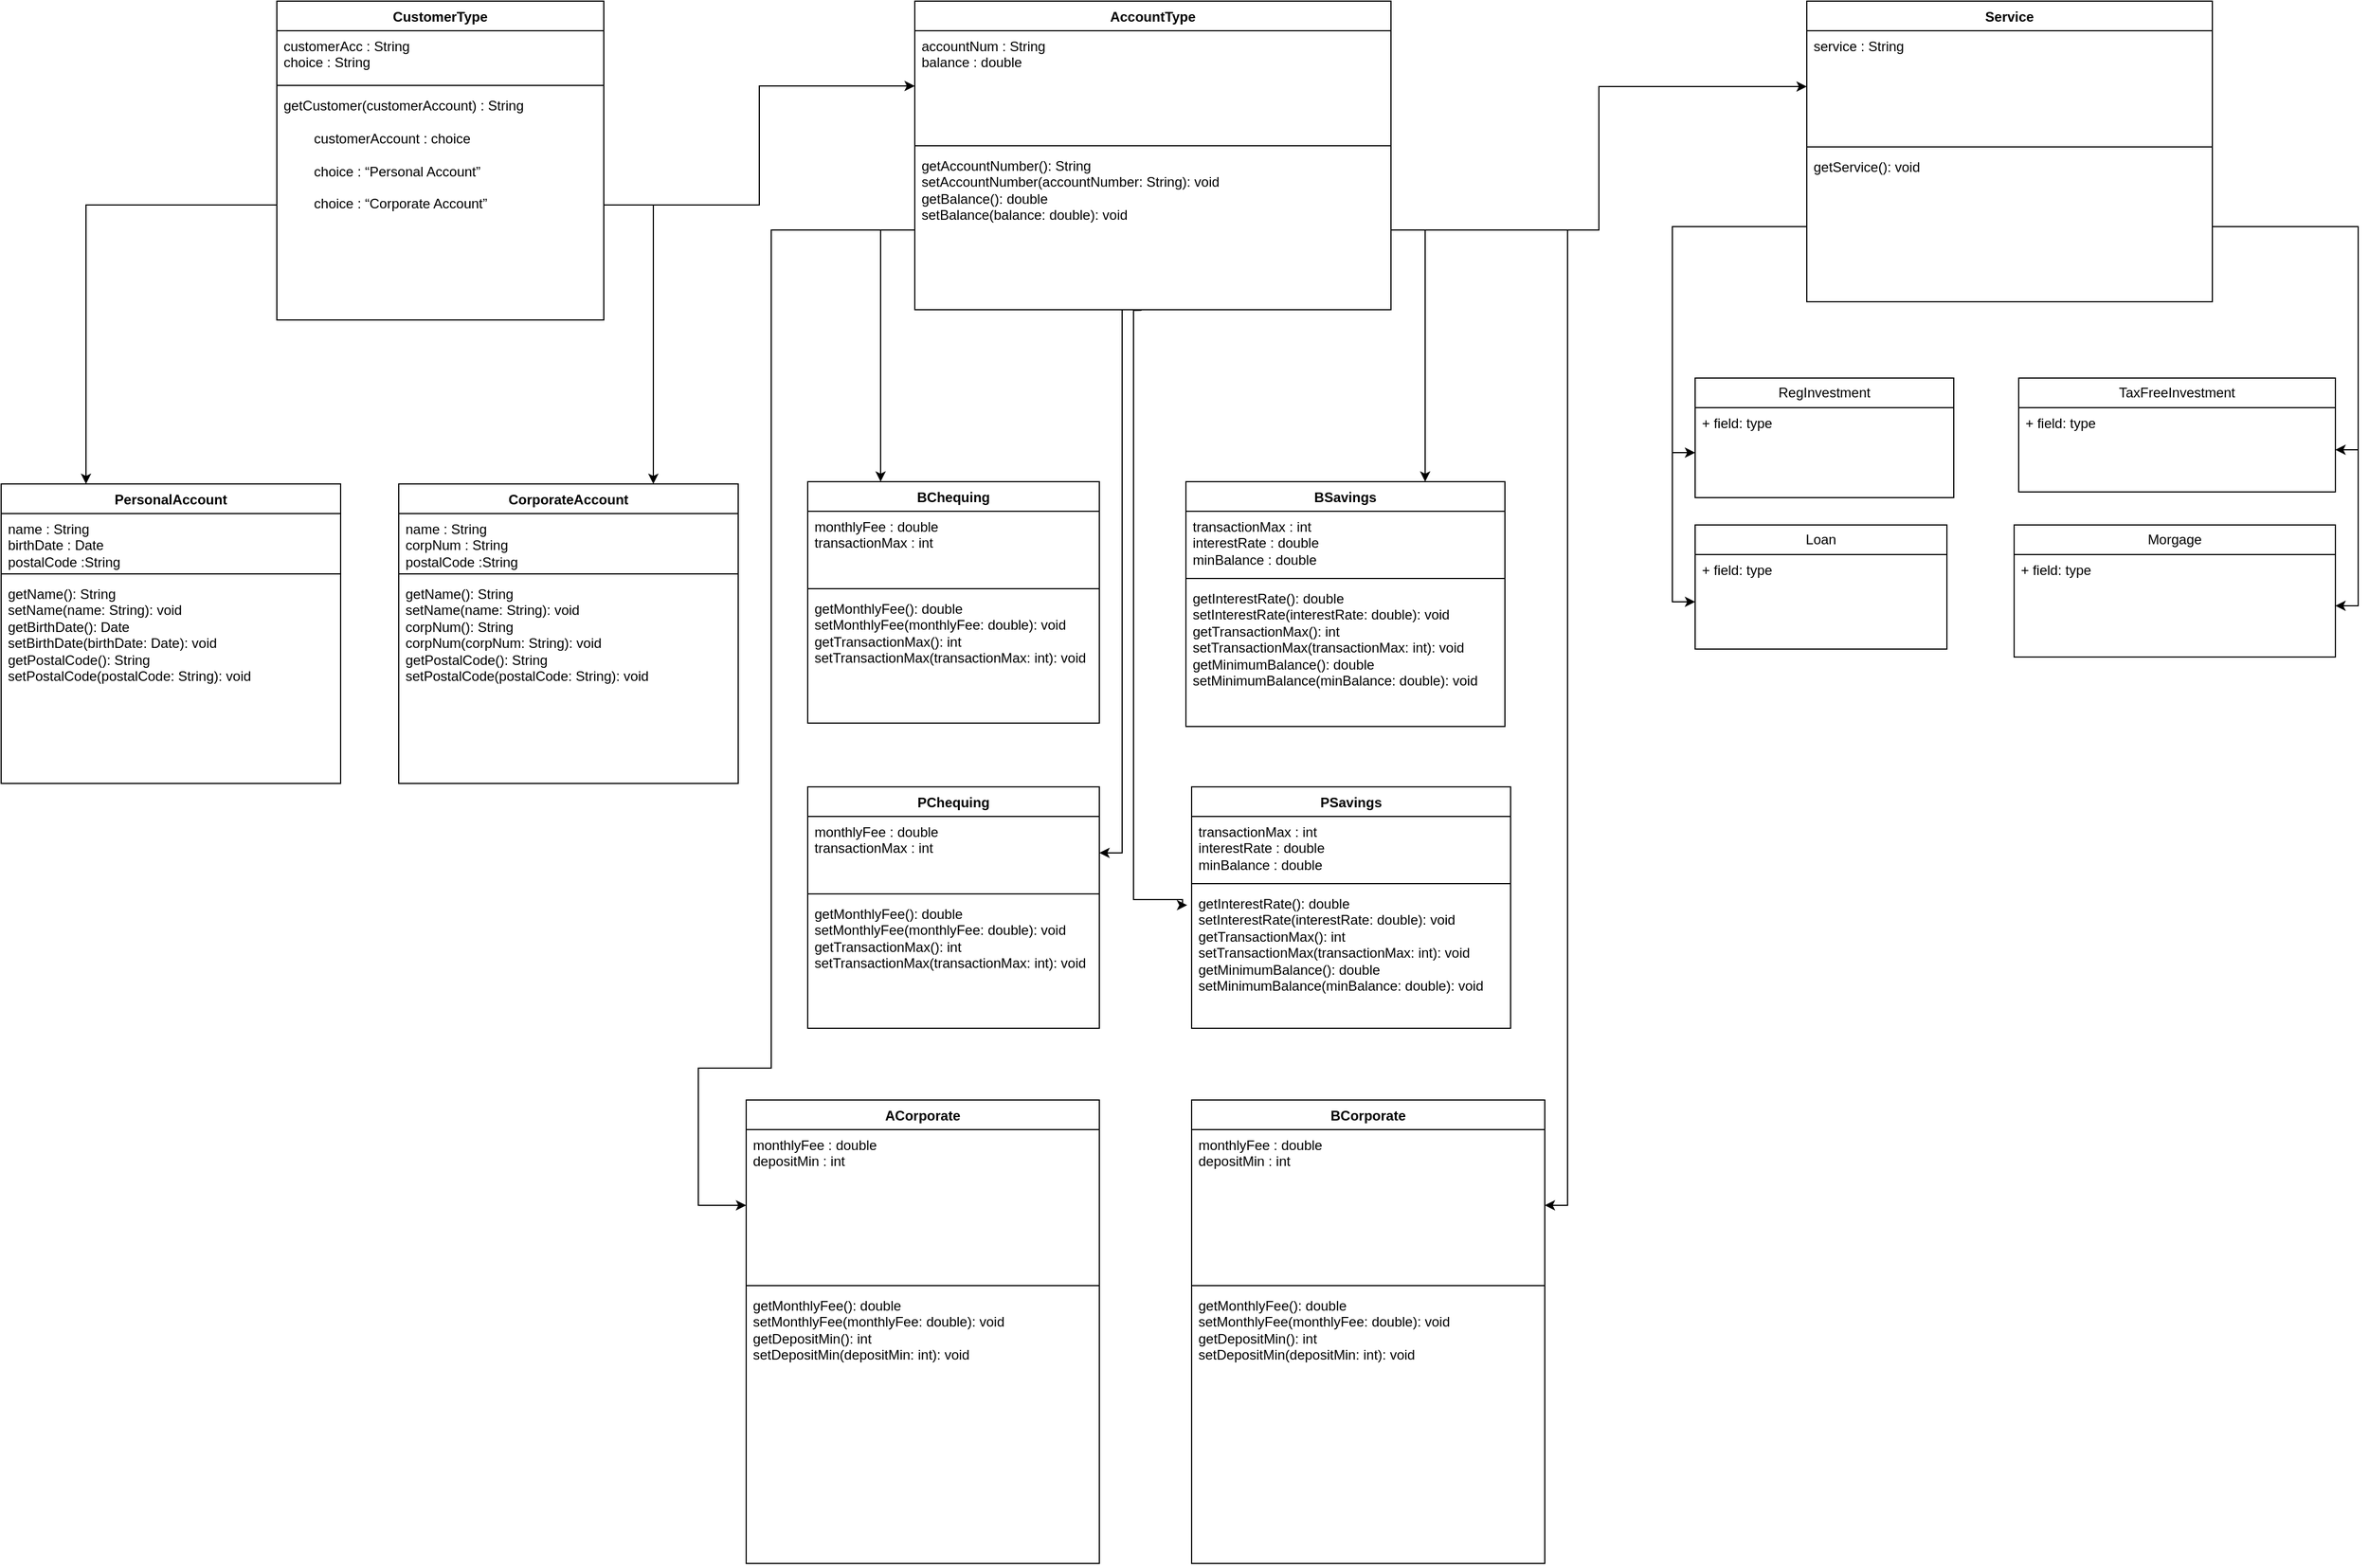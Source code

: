 <mxfile version="24.0.1" type="github">
  <diagram name="Page-1" id="QCnrgxPeKVAtoiX1jV0b">
    <mxGraphModel dx="2439" dy="1346" grid="0" gridSize="10" guides="1" tooltips="1" connect="1" arrows="1" fold="1" page="0" pageScale="1" pageWidth="850" pageHeight="1100" math="0" shadow="0">
      <root>
        <mxCell id="0" />
        <mxCell id="1" parent="0" />
        <mxCell id="JyriEMfmjadqsh-ZED06-1" value="CustomerType" style="swimlane;fontStyle=1;align=center;verticalAlign=top;childLayout=stackLayout;horizontal=1;startSize=26;horizontalStack=0;resizeParent=1;resizeParentMax=0;resizeLast=0;collapsible=1;marginBottom=0;whiteSpace=wrap;html=1;" parent="1" vertex="1">
          <mxGeometry x="-257" y="-234" width="287" height="280" as="geometry" />
        </mxCell>
        <mxCell id="JyriEMfmjadqsh-ZED06-2" value="customerAcc : String&lt;br&gt;choice : String" style="text;strokeColor=none;fillColor=none;align=left;verticalAlign=top;spacingLeft=4;spacingRight=4;overflow=hidden;rotatable=0;points=[[0,0.5],[1,0.5]];portConstraint=eastwest;whiteSpace=wrap;html=1;" parent="JyriEMfmjadqsh-ZED06-1" vertex="1">
          <mxGeometry y="26" width="287" height="44" as="geometry" />
        </mxCell>
        <mxCell id="JyriEMfmjadqsh-ZED06-3" value="" style="line;strokeWidth=1;fillColor=none;align=left;verticalAlign=middle;spacingTop=-1;spacingLeft=3;spacingRight=3;rotatable=0;labelPosition=right;points=[];portConstraint=eastwest;strokeColor=inherit;" parent="JyriEMfmjadqsh-ZED06-1" vertex="1">
          <mxGeometry y="70" width="287" height="8" as="geometry" />
        </mxCell>
        <mxCell id="JyriEMfmjadqsh-ZED06-4" value="getCustomer(customerAccount) : String&lt;div&gt;&lt;br&gt;&lt;/div&gt;&lt;div&gt;&lt;span style=&quot;white-space: pre;&quot;&gt;&#x9;&lt;/span&gt;customerAccount : choice&lt;/div&gt;&lt;div&gt;&lt;span style=&quot;white-space: pre;&quot;&gt;&#x9;&lt;/span&gt;&lt;br&gt;&lt;/div&gt;&lt;div&gt;&lt;span style=&quot;white-space: pre;&quot;&gt;&#x9;choice : “Personal Account”&lt;/span&gt;&lt;br&gt;&lt;/div&gt;&lt;div&gt;&lt;span style=&quot;white-space: pre;&quot;&gt;&lt;span style=&quot;white-space: pre;&quot;&gt;&#x9;&lt;/span&gt;&lt;br&gt;&lt;/span&gt;&lt;/div&gt;&lt;div&gt;&lt;span style=&quot;white-space: pre;&quot;&gt;&lt;span style=&quot;white-space: pre;&quot;&gt;&#x9;choice : “Corporate Account”&lt;/span&gt;&lt;/span&gt;&lt;/div&gt;&lt;div&gt;&lt;br&gt;&lt;/div&gt;&lt;div&gt;&lt;br&gt;&lt;/div&gt;" style="text;strokeColor=none;fillColor=none;align=left;verticalAlign=top;spacingLeft=4;spacingRight=4;overflow=hidden;rotatable=0;points=[[0,0.5],[1,0.5]];portConstraint=eastwest;whiteSpace=wrap;html=1;" parent="JyriEMfmjadqsh-ZED06-1" vertex="1">
          <mxGeometry y="78" width="287" height="202" as="geometry" />
        </mxCell>
        <mxCell id="JyriEMfmjadqsh-ZED06-5" value="AccountType" style="swimlane;fontStyle=1;align=center;verticalAlign=top;childLayout=stackLayout;horizontal=1;startSize=26;horizontalStack=0;resizeParent=1;resizeParentMax=0;resizeLast=0;collapsible=1;marginBottom=0;whiteSpace=wrap;html=1;" parent="1" vertex="1">
          <mxGeometry x="303" y="-234" width="418" height="271" as="geometry" />
        </mxCell>
        <mxCell id="JyriEMfmjadqsh-ZED06-6" value="accountNum : String&lt;div&gt;balance : double&lt;/div&gt;" style="text;strokeColor=none;fillColor=none;align=left;verticalAlign=top;spacingLeft=4;spacingRight=4;overflow=hidden;rotatable=0;points=[[0,0.5],[1,0.5]];portConstraint=eastwest;whiteSpace=wrap;html=1;" parent="JyriEMfmjadqsh-ZED06-5" vertex="1">
          <mxGeometry y="26" width="418" height="97" as="geometry" />
        </mxCell>
        <mxCell id="JyriEMfmjadqsh-ZED06-7" value="" style="line;strokeWidth=1;fillColor=none;align=left;verticalAlign=middle;spacingTop=-1;spacingLeft=3;spacingRight=3;rotatable=0;labelPosition=right;points=[];portConstraint=eastwest;strokeColor=inherit;" parent="JyriEMfmjadqsh-ZED06-5" vertex="1">
          <mxGeometry y="123" width="418" height="8" as="geometry" />
        </mxCell>
        <mxCell id="JyriEMfmjadqsh-ZED06-8" value="getAccountNumber(): String&amp;nbsp;&lt;div&gt;setAccountNumber(accountNumber: String): void&amp;nbsp;&lt;/div&gt;&lt;div&gt;getBalance(): double&amp;nbsp;&lt;/div&gt;&lt;div&gt;setBalance(balance: double): void&lt;/div&gt;" style="text;strokeColor=none;fillColor=none;align=left;verticalAlign=top;spacingLeft=4;spacingRight=4;overflow=hidden;rotatable=0;points=[[0,0.5],[1,0.5]];portConstraint=eastwest;whiteSpace=wrap;html=1;" parent="JyriEMfmjadqsh-ZED06-5" vertex="1">
          <mxGeometry y="131" width="418" height="140" as="geometry" />
        </mxCell>
        <mxCell id="JyriEMfmjadqsh-ZED06-9" value="Service" style="swimlane;fontStyle=1;align=center;verticalAlign=top;childLayout=stackLayout;horizontal=1;startSize=26;horizontalStack=0;resizeParent=1;resizeParentMax=0;resizeLast=0;collapsible=1;marginBottom=0;whiteSpace=wrap;html=1;" parent="1" vertex="1">
          <mxGeometry x="1086" y="-234" width="356" height="264" as="geometry" />
        </mxCell>
        <mxCell id="JyriEMfmjadqsh-ZED06-10" value="service : String" style="text;strokeColor=none;fillColor=none;align=left;verticalAlign=top;spacingLeft=4;spacingRight=4;overflow=hidden;rotatable=0;points=[[0,0.5],[1,0.5]];portConstraint=eastwest;whiteSpace=wrap;html=1;" parent="JyriEMfmjadqsh-ZED06-9" vertex="1">
          <mxGeometry y="26" width="356" height="98" as="geometry" />
        </mxCell>
        <mxCell id="JyriEMfmjadqsh-ZED06-11" value="" style="line;strokeWidth=1;fillColor=none;align=left;verticalAlign=middle;spacingTop=-1;spacingLeft=3;spacingRight=3;rotatable=0;labelPosition=right;points=[];portConstraint=eastwest;strokeColor=inherit;" parent="JyriEMfmjadqsh-ZED06-9" vertex="1">
          <mxGeometry y="124" width="356" height="8" as="geometry" />
        </mxCell>
        <mxCell id="JyriEMfmjadqsh-ZED06-12" value="getService(): void" style="text;strokeColor=none;fillColor=none;align=left;verticalAlign=top;spacingLeft=4;spacingRight=4;overflow=hidden;rotatable=0;points=[[0,0.5],[1,0.5]];portConstraint=eastwest;whiteSpace=wrap;html=1;" parent="JyriEMfmjadqsh-ZED06-9" vertex="1">
          <mxGeometry y="132" width="356" height="132" as="geometry" />
        </mxCell>
        <mxCell id="MxI-1oee2H2ZmX-ZESYG-1" value="PersonalAccount" style="swimlane;fontStyle=1;align=center;verticalAlign=top;childLayout=stackLayout;horizontal=1;startSize=26;horizontalStack=0;resizeParent=1;resizeParentMax=0;resizeLast=0;collapsible=1;marginBottom=0;whiteSpace=wrap;html=1;" parent="1" vertex="1">
          <mxGeometry x="-499" y="190" width="298" height="263" as="geometry" />
        </mxCell>
        <mxCell id="MxI-1oee2H2ZmX-ZESYG-2" value="name : String&lt;div style=&quot;border-color: var(--border-color);&quot;&gt;birthDate : Date&lt;/div&gt;&lt;div style=&quot;border-color: var(--border-color);&quot;&gt;postalCode :String&lt;/div&gt;" style="text;strokeColor=none;fillColor=none;align=left;verticalAlign=top;spacingLeft=4;spacingRight=4;overflow=hidden;rotatable=0;points=[[0,0.5],[1,0.5]];portConstraint=eastwest;whiteSpace=wrap;html=1;" parent="MxI-1oee2H2ZmX-ZESYG-1" vertex="1">
          <mxGeometry y="26" width="298" height="49" as="geometry" />
        </mxCell>
        <mxCell id="MxI-1oee2H2ZmX-ZESYG-3" value="" style="line;strokeWidth=1;fillColor=none;align=left;verticalAlign=middle;spacingTop=-1;spacingLeft=3;spacingRight=3;rotatable=0;labelPosition=right;points=[];portConstraint=eastwest;strokeColor=inherit;" parent="MxI-1oee2H2ZmX-ZESYG-1" vertex="1">
          <mxGeometry y="75" width="298" height="8" as="geometry" />
        </mxCell>
        <mxCell id="MxI-1oee2H2ZmX-ZESYG-4" value="&lt;div&gt;getName(): String&lt;/div&gt;&lt;div&gt;setName(name: String): void&lt;/div&gt;&lt;div&gt;getBirthDate(): Date&lt;/div&gt;&lt;div&gt;setBirthDate(birthDate: Date): void&lt;/div&gt;&lt;div&gt;getPostalCode(): String&lt;/div&gt;&lt;div&gt;setPostalCode(postalCode: String): void&lt;/div&gt;" style="text;strokeColor=none;fillColor=none;align=left;verticalAlign=top;spacingLeft=4;spacingRight=4;overflow=hidden;rotatable=0;points=[[0,0.5],[1,0.5]];portConstraint=eastwest;whiteSpace=wrap;html=1;" parent="MxI-1oee2H2ZmX-ZESYG-1" vertex="1">
          <mxGeometry y="83" width="298" height="180" as="geometry" />
        </mxCell>
        <mxCell id="MxI-1oee2H2ZmX-ZESYG-12" style="edgeStyle=orthogonalEdgeStyle;rounded=0;orthogonalLoop=1;jettySize=auto;html=1;entryX=0.25;entryY=0;entryDx=0;entryDy=0;" parent="1" source="JyriEMfmjadqsh-ZED06-4" target="MxI-1oee2H2ZmX-ZESYG-1" edge="1">
          <mxGeometry relative="1" as="geometry" />
        </mxCell>
        <mxCell id="-oRsj191uH-BrxDwQpNv-1" value="&lt;span style=&quot;text-align: left; white-space: pre;&quot;&gt;CorporateAccount&lt;/span&gt;" style="swimlane;fontStyle=1;align=center;verticalAlign=top;childLayout=stackLayout;horizontal=1;startSize=26;horizontalStack=0;resizeParent=1;resizeParentMax=0;resizeLast=0;collapsible=1;marginBottom=0;whiteSpace=wrap;html=1;" parent="1" vertex="1">
          <mxGeometry x="-150" y="190" width="298" height="263" as="geometry" />
        </mxCell>
        <mxCell id="-oRsj191uH-BrxDwQpNv-2" value="name : String&lt;div style=&quot;border-color: var(--border-color);&quot;&gt;corpNum : String&lt;/div&gt;&lt;div style=&quot;border-color: var(--border-color);&quot;&gt;postalCode :String&lt;/div&gt;" style="text;strokeColor=none;fillColor=none;align=left;verticalAlign=top;spacingLeft=4;spacingRight=4;overflow=hidden;rotatable=0;points=[[0,0.5],[1,0.5]];portConstraint=eastwest;whiteSpace=wrap;html=1;" parent="-oRsj191uH-BrxDwQpNv-1" vertex="1">
          <mxGeometry y="26" width="298" height="49" as="geometry" />
        </mxCell>
        <mxCell id="-oRsj191uH-BrxDwQpNv-3" value="" style="line;strokeWidth=1;fillColor=none;align=left;verticalAlign=middle;spacingTop=-1;spacingLeft=3;spacingRight=3;rotatable=0;labelPosition=right;points=[];portConstraint=eastwest;strokeColor=inherit;" parent="-oRsj191uH-BrxDwQpNv-1" vertex="1">
          <mxGeometry y="75" width="298" height="8" as="geometry" />
        </mxCell>
        <mxCell id="-oRsj191uH-BrxDwQpNv-4" value="&lt;div&gt;getName(): String&lt;/div&gt;&lt;div&gt;setName(name: String): void&lt;/div&gt;&lt;div&gt;corpNum(): String&lt;/div&gt;&lt;div&gt;corpNum(corpNum: String): void&lt;/div&gt;&lt;div&gt;getPostalCode(): String&lt;/div&gt;&lt;div&gt;setPostalCode(postalCode: String): void&lt;/div&gt;" style="text;strokeColor=none;fillColor=none;align=left;verticalAlign=top;spacingLeft=4;spacingRight=4;overflow=hidden;rotatable=0;points=[[0,0.5],[1,0.5]];portConstraint=eastwest;whiteSpace=wrap;html=1;" parent="-oRsj191uH-BrxDwQpNv-1" vertex="1">
          <mxGeometry y="83" width="298" height="180" as="geometry" />
        </mxCell>
        <mxCell id="-oRsj191uH-BrxDwQpNv-10" value="BSavings" style="swimlane;fontStyle=1;align=center;verticalAlign=top;childLayout=stackLayout;horizontal=1;startSize=26;horizontalStack=0;resizeParent=1;resizeParentMax=0;resizeLast=0;collapsible=1;marginBottom=0;whiteSpace=wrap;html=1;" parent="1" vertex="1">
          <mxGeometry x="541" y="188" width="280" height="215" as="geometry" />
        </mxCell>
        <mxCell id="-oRsj191uH-BrxDwQpNv-11" value="transactionMax : int&lt;div&gt;interestRate : double&lt;/div&gt;&lt;div&gt;minBalance : double&lt;/div&gt;" style="text;strokeColor=none;fillColor=none;align=left;verticalAlign=top;spacingLeft=4;spacingRight=4;overflow=hidden;rotatable=0;points=[[0,0.5],[1,0.5]];portConstraint=eastwest;whiteSpace=wrap;html=1;" parent="-oRsj191uH-BrxDwQpNv-10" vertex="1">
          <mxGeometry y="26" width="280" height="55" as="geometry" />
        </mxCell>
        <mxCell id="-oRsj191uH-BrxDwQpNv-12" value="" style="line;strokeWidth=1;fillColor=none;align=left;verticalAlign=middle;spacingTop=-1;spacingLeft=3;spacingRight=3;rotatable=0;labelPosition=right;points=[];portConstraint=eastwest;strokeColor=inherit;" parent="-oRsj191uH-BrxDwQpNv-10" vertex="1">
          <mxGeometry y="81" width="280" height="8" as="geometry" />
        </mxCell>
        <mxCell id="-oRsj191uH-BrxDwQpNv-13" value="getInterestRate(): double&amp;nbsp;&lt;div&gt;setInterestRate(interestRate: double): void getTransactionMax(): int setTransactionMax(transactionMax: int): void getMinimumBalance(): double setMinimumBalance(minBalance: double): void&lt;/div&gt;" style="text;strokeColor=none;fillColor=none;align=left;verticalAlign=top;spacingLeft=4;spacingRight=4;overflow=hidden;rotatable=0;points=[[0,0.5],[1,0.5]];portConstraint=eastwest;whiteSpace=wrap;html=1;" parent="-oRsj191uH-BrxDwQpNv-10" vertex="1">
          <mxGeometry y="89" width="280" height="126" as="geometry" />
        </mxCell>
        <mxCell id="-oRsj191uH-BrxDwQpNv-18" value="ACorporate" style="swimlane;fontStyle=1;align=center;verticalAlign=top;childLayout=stackLayout;horizontal=1;startSize=26;horizontalStack=0;resizeParent=1;resizeParentMax=0;resizeLast=0;collapsible=1;marginBottom=0;whiteSpace=wrap;html=1;" parent="1" vertex="1">
          <mxGeometry x="155" y="731" width="310" height="407" as="geometry" />
        </mxCell>
        <mxCell id="-oRsj191uH-BrxDwQpNv-19" value="monthlyFee : double&lt;div&gt;depositMin : int&lt;/div&gt;" style="text;strokeColor=none;fillColor=none;align=left;verticalAlign=top;spacingLeft=4;spacingRight=4;overflow=hidden;rotatable=0;points=[[0,0.5],[1,0.5]];portConstraint=eastwest;whiteSpace=wrap;html=1;" parent="-oRsj191uH-BrxDwQpNv-18" vertex="1">
          <mxGeometry y="26" width="310" height="133" as="geometry" />
        </mxCell>
        <mxCell id="-oRsj191uH-BrxDwQpNv-20" value="" style="line;strokeWidth=1;fillColor=none;align=left;verticalAlign=middle;spacingTop=-1;spacingLeft=3;spacingRight=3;rotatable=0;labelPosition=right;points=[];portConstraint=eastwest;strokeColor=inherit;" parent="-oRsj191uH-BrxDwQpNv-18" vertex="1">
          <mxGeometry y="159" width="310" height="8" as="geometry" />
        </mxCell>
        <mxCell id="-oRsj191uH-BrxDwQpNv-21" value="getMonthlyFee(): double&amp;nbsp;&lt;div&gt;setMonthlyFee(monthlyFee: double): void&amp;nbsp;&lt;/div&gt;&lt;div&gt;getDepositMin(): int&amp;nbsp;&lt;/div&gt;&lt;div&gt;setDepositMin(depositMin: int): void&lt;/div&gt;" style="text;strokeColor=none;fillColor=none;align=left;verticalAlign=top;spacingLeft=4;spacingRight=4;overflow=hidden;rotatable=0;points=[[0,0.5],[1,0.5]];portConstraint=eastwest;whiteSpace=wrap;html=1;" parent="-oRsj191uH-BrxDwQpNv-18" vertex="1">
          <mxGeometry y="167" width="310" height="240" as="geometry" />
        </mxCell>
        <mxCell id="-oRsj191uH-BrxDwQpNv-30" value="RegInvestment" style="swimlane;fontStyle=0;childLayout=stackLayout;horizontal=1;startSize=26;fillColor=none;horizontalStack=0;resizeParent=1;resizeParentMax=0;resizeLast=0;collapsible=1;marginBottom=0;whiteSpace=wrap;html=1;" parent="1" vertex="1">
          <mxGeometry x="988" y="97" width="227" height="105" as="geometry" />
        </mxCell>
        <mxCell id="-oRsj191uH-BrxDwQpNv-32" value="+ field: type" style="text;strokeColor=none;fillColor=none;align=left;verticalAlign=top;spacingLeft=4;spacingRight=4;overflow=hidden;rotatable=0;points=[[0,0.5],[1,0.5]];portConstraint=eastwest;whiteSpace=wrap;html=1;" parent="-oRsj191uH-BrxDwQpNv-30" vertex="1">
          <mxGeometry y="26" width="227" height="79" as="geometry" />
        </mxCell>
        <mxCell id="-oRsj191uH-BrxDwQpNv-6" value="BChequing" style="swimlane;fontStyle=1;align=center;verticalAlign=top;childLayout=stackLayout;horizontal=1;startSize=26;horizontalStack=0;resizeParent=1;resizeParentMax=0;resizeLast=0;collapsible=1;marginBottom=0;whiteSpace=wrap;html=1;" parent="1" vertex="1">
          <mxGeometry x="209" y="188" width="256" height="212" as="geometry" />
        </mxCell>
        <mxCell id="-oRsj191uH-BrxDwQpNv-7" value="monthlyFee : double&lt;div&gt;transactionMax : int&lt;/div&gt;" style="text;strokeColor=none;fillColor=none;align=left;verticalAlign=top;spacingLeft=4;spacingRight=4;overflow=hidden;rotatable=0;points=[[0,0.5],[1,0.5]];portConstraint=eastwest;whiteSpace=wrap;html=1;" parent="-oRsj191uH-BrxDwQpNv-6" vertex="1">
          <mxGeometry y="26" width="256" height="64" as="geometry" />
        </mxCell>
        <mxCell id="-oRsj191uH-BrxDwQpNv-8" value="" style="line;strokeWidth=1;fillColor=none;align=left;verticalAlign=middle;spacingTop=-1;spacingLeft=3;spacingRight=3;rotatable=0;labelPosition=right;points=[];portConstraint=eastwest;strokeColor=inherit;" parent="-oRsj191uH-BrxDwQpNv-6" vertex="1">
          <mxGeometry y="90" width="256" height="8" as="geometry" />
        </mxCell>
        <mxCell id="-oRsj191uH-BrxDwQpNv-9" value="getMonthlyFee(): double&amp;nbsp;&lt;div&gt;setMonthlyFee(monthlyFee: double): void&amp;nbsp;&lt;div&gt;getTransactionMax(): int&amp;nbsp;&lt;/div&gt;&lt;div&gt;setTransactionMax(transactionMax: int): void&lt;/div&gt;&lt;/div&gt;" style="text;strokeColor=none;fillColor=none;align=left;verticalAlign=top;spacingLeft=4;spacingRight=4;overflow=hidden;rotatable=0;points=[[0,0.5],[1,0.5]];portConstraint=eastwest;whiteSpace=wrap;html=1;" parent="-oRsj191uH-BrxDwQpNv-6" vertex="1">
          <mxGeometry y="98" width="256" height="114" as="geometry" />
        </mxCell>
        <mxCell id="-oRsj191uH-BrxDwQpNv-39" value="TaxFreeInvestment" style="swimlane;fontStyle=0;childLayout=stackLayout;horizontal=1;startSize=26;fillColor=none;horizontalStack=0;resizeParent=1;resizeParentMax=0;resizeLast=0;collapsible=1;marginBottom=0;whiteSpace=wrap;html=1;" parent="1" vertex="1">
          <mxGeometry x="1272" y="97" width="278" height="100" as="geometry" />
        </mxCell>
        <mxCell id="-oRsj191uH-BrxDwQpNv-40" value="+ field: type" style="text;strokeColor=none;fillColor=none;align=left;verticalAlign=top;spacingLeft=4;spacingRight=4;overflow=hidden;rotatable=0;points=[[0,0.5],[1,0.5]];portConstraint=eastwest;whiteSpace=wrap;html=1;" parent="-oRsj191uH-BrxDwQpNv-39" vertex="1">
          <mxGeometry y="26" width="278" height="74" as="geometry" />
        </mxCell>
        <mxCell id="-oRsj191uH-BrxDwQpNv-41" value="Loan" style="swimlane;fontStyle=0;childLayout=stackLayout;horizontal=1;startSize=26;fillColor=none;horizontalStack=0;resizeParent=1;resizeParentMax=0;resizeLast=0;collapsible=1;marginBottom=0;whiteSpace=wrap;html=1;" parent="1" vertex="1">
          <mxGeometry x="988" y="226" width="221" height="109" as="geometry" />
        </mxCell>
        <mxCell id="-oRsj191uH-BrxDwQpNv-42" value="+ field: type" style="text;strokeColor=none;fillColor=none;align=left;verticalAlign=top;spacingLeft=4;spacingRight=4;overflow=hidden;rotatable=0;points=[[0,0.5],[1,0.5]];portConstraint=eastwest;whiteSpace=wrap;html=1;" parent="-oRsj191uH-BrxDwQpNv-41" vertex="1">
          <mxGeometry y="26" width="221" height="83" as="geometry" />
        </mxCell>
        <mxCell id="-oRsj191uH-BrxDwQpNv-43" value="Morgage" style="swimlane;fontStyle=0;childLayout=stackLayout;horizontal=1;startSize=26;fillColor=none;horizontalStack=0;resizeParent=1;resizeParentMax=0;resizeLast=0;collapsible=1;marginBottom=0;whiteSpace=wrap;html=1;" parent="1" vertex="1">
          <mxGeometry x="1268" y="226" width="282" height="116" as="geometry" />
        </mxCell>
        <mxCell id="-oRsj191uH-BrxDwQpNv-44" value="+ field: type" style="text;strokeColor=none;fillColor=none;align=left;verticalAlign=top;spacingLeft=4;spacingRight=4;overflow=hidden;rotatable=0;points=[[0,0.5],[1,0.5]];portConstraint=eastwest;whiteSpace=wrap;html=1;" parent="-oRsj191uH-BrxDwQpNv-43" vertex="1">
          <mxGeometry y="26" width="282" height="90" as="geometry" />
        </mxCell>
        <mxCell id="VuN4ocTR0DAi9A-gGJiS-1" style="edgeStyle=orthogonalEdgeStyle;rounded=0;orthogonalLoop=1;jettySize=auto;html=1;entryX=0.75;entryY=0;entryDx=0;entryDy=0;" edge="1" parent="1" source="JyriEMfmjadqsh-ZED06-4" target="-oRsj191uH-BrxDwQpNv-1">
          <mxGeometry relative="1" as="geometry" />
        </mxCell>
        <mxCell id="VuN4ocTR0DAi9A-gGJiS-2" value="PChequing" style="swimlane;fontStyle=1;align=center;verticalAlign=top;childLayout=stackLayout;horizontal=1;startSize=26;horizontalStack=0;resizeParent=1;resizeParentMax=0;resizeLast=0;collapsible=1;marginBottom=0;whiteSpace=wrap;html=1;" vertex="1" parent="1">
          <mxGeometry x="209" y="456" width="256" height="212" as="geometry" />
        </mxCell>
        <mxCell id="VuN4ocTR0DAi9A-gGJiS-3" value="monthlyFee : double&lt;div&gt;transactionMax : int&lt;/div&gt;" style="text;strokeColor=none;fillColor=none;align=left;verticalAlign=top;spacingLeft=4;spacingRight=4;overflow=hidden;rotatable=0;points=[[0,0.5],[1,0.5]];portConstraint=eastwest;whiteSpace=wrap;html=1;" vertex="1" parent="VuN4ocTR0DAi9A-gGJiS-2">
          <mxGeometry y="26" width="256" height="64" as="geometry" />
        </mxCell>
        <mxCell id="VuN4ocTR0DAi9A-gGJiS-4" value="" style="line;strokeWidth=1;fillColor=none;align=left;verticalAlign=middle;spacingTop=-1;spacingLeft=3;spacingRight=3;rotatable=0;labelPosition=right;points=[];portConstraint=eastwest;strokeColor=inherit;" vertex="1" parent="VuN4ocTR0DAi9A-gGJiS-2">
          <mxGeometry y="90" width="256" height="8" as="geometry" />
        </mxCell>
        <mxCell id="VuN4ocTR0DAi9A-gGJiS-5" value="getMonthlyFee(): double&amp;nbsp;&lt;div&gt;setMonthlyFee(monthlyFee: double): void&amp;nbsp;&lt;div&gt;getTransactionMax(): int&amp;nbsp;&lt;/div&gt;&lt;div&gt;setTransactionMax(transactionMax: int): void&lt;/div&gt;&lt;/div&gt;" style="text;strokeColor=none;fillColor=none;align=left;verticalAlign=top;spacingLeft=4;spacingRight=4;overflow=hidden;rotatable=0;points=[[0,0.5],[1,0.5]];portConstraint=eastwest;whiteSpace=wrap;html=1;" vertex="1" parent="VuN4ocTR0DAi9A-gGJiS-2">
          <mxGeometry y="98" width="256" height="114" as="geometry" />
        </mxCell>
        <mxCell id="VuN4ocTR0DAi9A-gGJiS-6" value="PSavings" style="swimlane;fontStyle=1;align=center;verticalAlign=top;childLayout=stackLayout;horizontal=1;startSize=26;horizontalStack=0;resizeParent=1;resizeParentMax=0;resizeLast=0;collapsible=1;marginBottom=0;whiteSpace=wrap;html=1;" vertex="1" parent="1">
          <mxGeometry x="546" y="456" width="280" height="212" as="geometry" />
        </mxCell>
        <mxCell id="VuN4ocTR0DAi9A-gGJiS-7" value="transactionMax : int&lt;div&gt;interestRate : double&lt;/div&gt;&lt;div&gt;minBalance : double&lt;/div&gt;" style="text;strokeColor=none;fillColor=none;align=left;verticalAlign=top;spacingLeft=4;spacingRight=4;overflow=hidden;rotatable=0;points=[[0,0.5],[1,0.5]];portConstraint=eastwest;whiteSpace=wrap;html=1;" vertex="1" parent="VuN4ocTR0DAi9A-gGJiS-6">
          <mxGeometry y="26" width="280" height="55" as="geometry" />
        </mxCell>
        <mxCell id="VuN4ocTR0DAi9A-gGJiS-8" value="" style="line;strokeWidth=1;fillColor=none;align=left;verticalAlign=middle;spacingTop=-1;spacingLeft=3;spacingRight=3;rotatable=0;labelPosition=right;points=[];portConstraint=eastwest;strokeColor=inherit;" vertex="1" parent="VuN4ocTR0DAi9A-gGJiS-6">
          <mxGeometry y="81" width="280" height="8" as="geometry" />
        </mxCell>
        <mxCell id="VuN4ocTR0DAi9A-gGJiS-9" value="getInterestRate(): double&amp;nbsp;&lt;div&gt;setInterestRate(interestRate: double): void getTransactionMax(): int setTransactionMax(transactionMax: int): void getMinimumBalance(): double setMinimumBalance(minBalance: double): void&lt;/div&gt;" style="text;strokeColor=none;fillColor=none;align=left;verticalAlign=top;spacingLeft=4;spacingRight=4;overflow=hidden;rotatable=0;points=[[0,0.5],[1,0.5]];portConstraint=eastwest;whiteSpace=wrap;html=1;" vertex="1" parent="VuN4ocTR0DAi9A-gGJiS-6">
          <mxGeometry y="89" width="280" height="123" as="geometry" />
        </mxCell>
        <mxCell id="VuN4ocTR0DAi9A-gGJiS-10" value="BCorporate" style="swimlane;fontStyle=1;align=center;verticalAlign=top;childLayout=stackLayout;horizontal=1;startSize=26;horizontalStack=0;resizeParent=1;resizeParentMax=0;resizeLast=0;collapsible=1;marginBottom=0;whiteSpace=wrap;html=1;" vertex="1" parent="1">
          <mxGeometry x="546" y="731" width="310" height="407" as="geometry" />
        </mxCell>
        <mxCell id="VuN4ocTR0DAi9A-gGJiS-11" value="monthlyFee : double&lt;div&gt;depositMin : int&lt;/div&gt;" style="text;strokeColor=none;fillColor=none;align=left;verticalAlign=top;spacingLeft=4;spacingRight=4;overflow=hidden;rotatable=0;points=[[0,0.5],[1,0.5]];portConstraint=eastwest;whiteSpace=wrap;html=1;" vertex="1" parent="VuN4ocTR0DAi9A-gGJiS-10">
          <mxGeometry y="26" width="310" height="133" as="geometry" />
        </mxCell>
        <mxCell id="VuN4ocTR0DAi9A-gGJiS-12" value="" style="line;strokeWidth=1;fillColor=none;align=left;verticalAlign=middle;spacingTop=-1;spacingLeft=3;spacingRight=3;rotatable=0;labelPosition=right;points=[];portConstraint=eastwest;strokeColor=inherit;" vertex="1" parent="VuN4ocTR0DAi9A-gGJiS-10">
          <mxGeometry y="159" width="310" height="8" as="geometry" />
        </mxCell>
        <mxCell id="VuN4ocTR0DAi9A-gGJiS-13" value="getMonthlyFee(): double&amp;nbsp;&lt;div&gt;setMonthlyFee(monthlyFee: double): void&amp;nbsp;&lt;/div&gt;&lt;div&gt;getDepositMin(): int&amp;nbsp;&lt;/div&gt;&lt;div&gt;setDepositMin(depositMin: int): void&lt;/div&gt;" style="text;strokeColor=none;fillColor=none;align=left;verticalAlign=top;spacingLeft=4;spacingRight=4;overflow=hidden;rotatable=0;points=[[0,0.5],[1,0.5]];portConstraint=eastwest;whiteSpace=wrap;html=1;" vertex="1" parent="VuN4ocTR0DAi9A-gGJiS-10">
          <mxGeometry y="167" width="310" height="240" as="geometry" />
        </mxCell>
        <mxCell id="VuN4ocTR0DAi9A-gGJiS-14" style="edgeStyle=orthogonalEdgeStyle;rounded=0;orthogonalLoop=1;jettySize=auto;html=1;entryX=0.75;entryY=0;entryDx=0;entryDy=0;" edge="1" parent="1" source="JyriEMfmjadqsh-ZED06-8" target="-oRsj191uH-BrxDwQpNv-10">
          <mxGeometry relative="1" as="geometry" />
        </mxCell>
        <mxCell id="VuN4ocTR0DAi9A-gGJiS-15" style="edgeStyle=orthogonalEdgeStyle;rounded=0;orthogonalLoop=1;jettySize=auto;html=1;entryX=0.25;entryY=0;entryDx=0;entryDy=0;" edge="1" parent="1" source="JyriEMfmjadqsh-ZED06-8" target="-oRsj191uH-BrxDwQpNv-6">
          <mxGeometry relative="1" as="geometry" />
        </mxCell>
        <mxCell id="VuN4ocTR0DAi9A-gGJiS-16" style="edgeStyle=orthogonalEdgeStyle;rounded=0;orthogonalLoop=1;jettySize=auto;html=1;entryX=1;entryY=0.5;entryDx=0;entryDy=0;" edge="1" parent="1" source="JyriEMfmjadqsh-ZED06-8" target="VuN4ocTR0DAi9A-gGJiS-3">
          <mxGeometry relative="1" as="geometry">
            <Array as="points">
              <mxPoint x="485" y="514" />
            </Array>
          </mxGeometry>
        </mxCell>
        <mxCell id="VuN4ocTR0DAi9A-gGJiS-17" style="edgeStyle=orthogonalEdgeStyle;rounded=0;orthogonalLoop=1;jettySize=auto;html=1;entryX=-0.014;entryY=0.121;entryDx=0;entryDy=0;entryPerimeter=0;exitX=0.476;exitY=1.004;exitDx=0;exitDy=0;exitPerimeter=0;" edge="1" parent="1" source="JyriEMfmjadqsh-ZED06-8" target="VuN4ocTR0DAi9A-gGJiS-9">
          <mxGeometry relative="1" as="geometry">
            <mxPoint x="495" y="47" as="sourcePoint" />
            <mxPoint x="475" y="524" as="targetPoint" />
            <Array as="points">
              <mxPoint x="495" y="38" />
              <mxPoint x="495" y="555" />
              <mxPoint x="538" y="555" />
              <mxPoint x="538" y="560" />
            </Array>
          </mxGeometry>
        </mxCell>
        <mxCell id="VuN4ocTR0DAi9A-gGJiS-18" style="edgeStyle=orthogonalEdgeStyle;rounded=0;orthogonalLoop=1;jettySize=auto;html=1;entryX=1;entryY=0.5;entryDx=0;entryDy=0;" edge="1" parent="1" source="JyriEMfmjadqsh-ZED06-8" target="VuN4ocTR0DAi9A-gGJiS-11">
          <mxGeometry relative="1" as="geometry" />
        </mxCell>
        <mxCell id="VuN4ocTR0DAi9A-gGJiS-19" style="edgeStyle=orthogonalEdgeStyle;rounded=0;orthogonalLoop=1;jettySize=auto;html=1;entryX=0;entryY=0.5;entryDx=0;entryDy=0;" edge="1" parent="1" source="JyriEMfmjadqsh-ZED06-8" target="-oRsj191uH-BrxDwQpNv-19">
          <mxGeometry relative="1" as="geometry">
            <Array as="points">
              <mxPoint x="177" y="-33" />
              <mxPoint x="177" y="703" />
              <mxPoint x="113" y="703" />
              <mxPoint x="113" y="824" />
            </Array>
          </mxGeometry>
        </mxCell>
        <mxCell id="VuN4ocTR0DAi9A-gGJiS-20" style="edgeStyle=orthogonalEdgeStyle;rounded=0;orthogonalLoop=1;jettySize=auto;html=1;entryX=0;entryY=0.5;entryDx=0;entryDy=0;" edge="1" parent="1" source="JyriEMfmjadqsh-ZED06-4" target="JyriEMfmjadqsh-ZED06-6">
          <mxGeometry relative="1" as="geometry" />
        </mxCell>
        <mxCell id="VuN4ocTR0DAi9A-gGJiS-21" style="edgeStyle=orthogonalEdgeStyle;rounded=0;orthogonalLoop=1;jettySize=auto;html=1;entryX=0;entryY=0.5;entryDx=0;entryDy=0;" edge="1" parent="1" source="JyriEMfmjadqsh-ZED06-8" target="JyriEMfmjadqsh-ZED06-10">
          <mxGeometry relative="1" as="geometry" />
        </mxCell>
        <mxCell id="VuN4ocTR0DAi9A-gGJiS-22" style="edgeStyle=orthogonalEdgeStyle;rounded=0;orthogonalLoop=1;jettySize=auto;html=1;entryX=0;entryY=0.5;entryDx=0;entryDy=0;" edge="1" parent="1" source="JyriEMfmjadqsh-ZED06-12" target="-oRsj191uH-BrxDwQpNv-32">
          <mxGeometry relative="1" as="geometry" />
        </mxCell>
        <mxCell id="VuN4ocTR0DAi9A-gGJiS-23" style="edgeStyle=orthogonalEdgeStyle;rounded=0;orthogonalLoop=1;jettySize=auto;html=1;entryX=1;entryY=0.5;entryDx=0;entryDy=0;" edge="1" parent="1" source="JyriEMfmjadqsh-ZED06-12" target="-oRsj191uH-BrxDwQpNv-40">
          <mxGeometry relative="1" as="geometry" />
        </mxCell>
        <mxCell id="VuN4ocTR0DAi9A-gGJiS-24" style="edgeStyle=orthogonalEdgeStyle;rounded=0;orthogonalLoop=1;jettySize=auto;html=1;entryX=1;entryY=0.5;entryDx=0;entryDy=0;" edge="1" parent="1" source="JyriEMfmjadqsh-ZED06-12" target="-oRsj191uH-BrxDwQpNv-44">
          <mxGeometry relative="1" as="geometry" />
        </mxCell>
        <mxCell id="VuN4ocTR0DAi9A-gGJiS-25" style="edgeStyle=orthogonalEdgeStyle;rounded=0;orthogonalLoop=1;jettySize=auto;html=1;entryX=0;entryY=0.5;entryDx=0;entryDy=0;" edge="1" parent="1" source="JyriEMfmjadqsh-ZED06-12" target="-oRsj191uH-BrxDwQpNv-42">
          <mxGeometry relative="1" as="geometry" />
        </mxCell>
      </root>
    </mxGraphModel>
  </diagram>
</mxfile>
